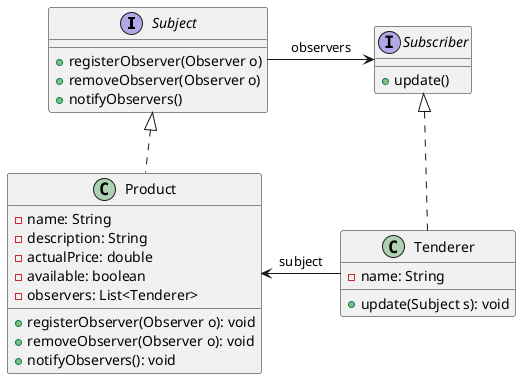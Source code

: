 @startuml
'https://plantuml.com/class-diagram
interface Subject {
    +registerObserver(Observer o)
    +removeObserver(Observer o)
    +notifyObservers()
}
interface Subscriber {
    +update()

}
class Tenderer implements Subscriber{
    -name: String
    +update(Subject s): void

}
class Product implements Subject{
    -name: String
    -description: String
    -actualPrice: double
    -available: boolean
    -observers: List<Tenderer>
    +registerObserver(Observer o): void
    +removeObserver(Observer o): void
    +notifyObservers(): void
}

Subject -right-> Subscriber: observers
Tenderer -left-> Product: subject


@enduml